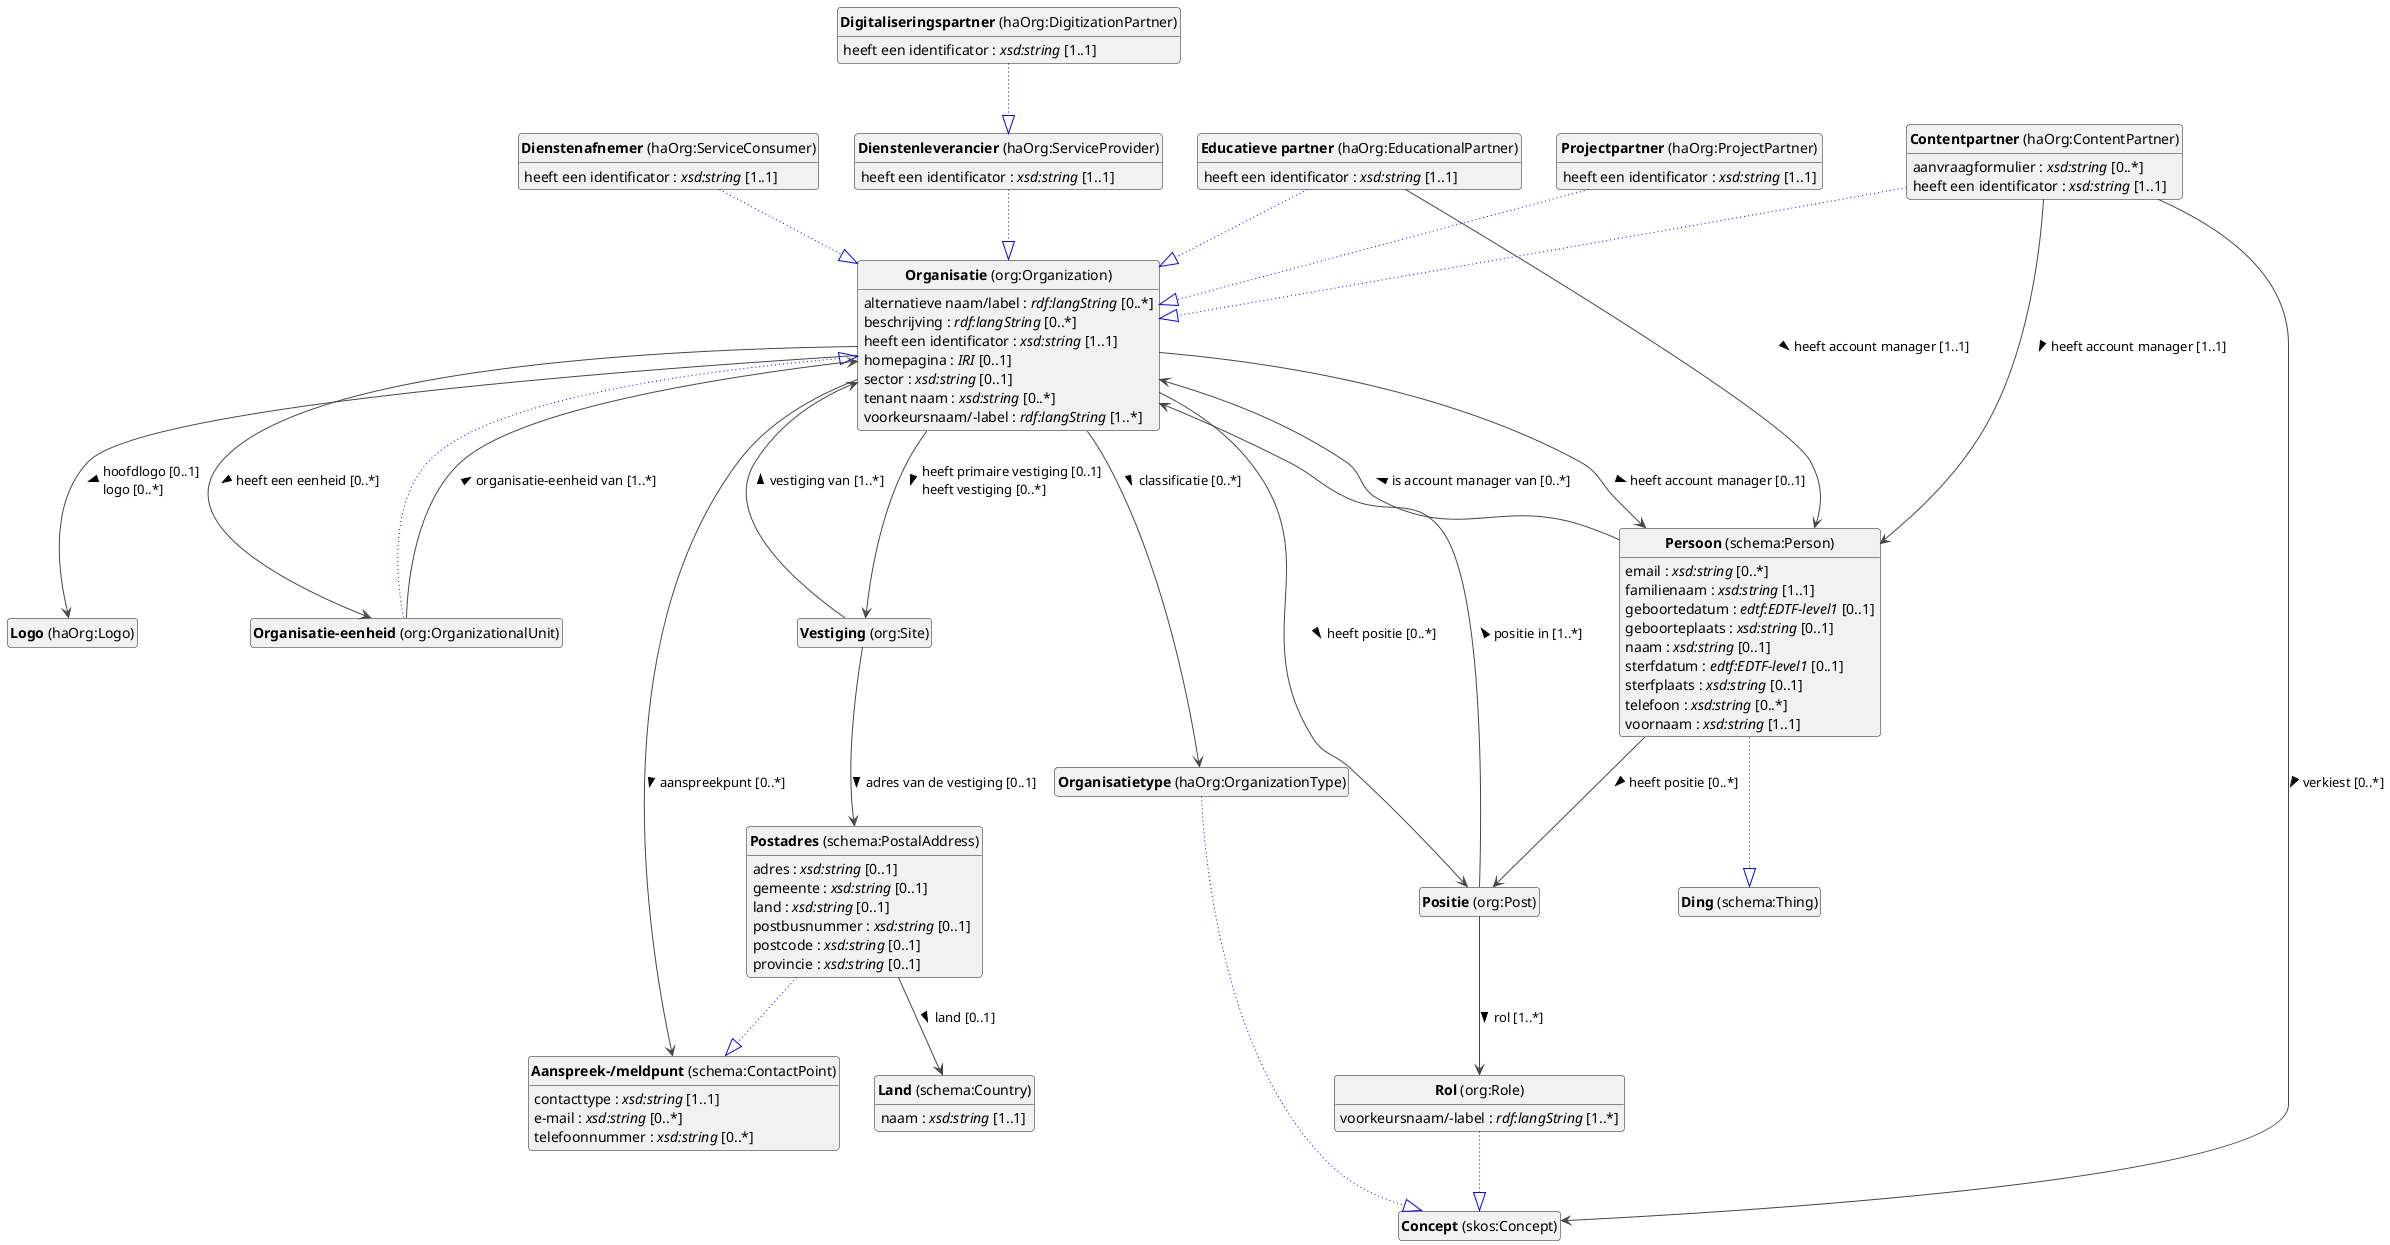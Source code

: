 @startuml
!theme vibrant
skinparam classFontSize 14
!define LIGHTORANGE
skinparam componentStyle uml2
skinparam wrapMessageWidth 1000
skinparam wrapWidth 1000
' skinparam ArrowColor #Maroon
' Remove shadows
skinparam shadowing false
'skinparam linetype polyline
skinparam ArrowMessageAlignment left
top to bottom direction


class "<b>Aanspreek-/meldpunt</b> (schema:ContactPoint)" as schema_ContactPoint [[#schema%3AContactPoint]]
class "<b>Concept</b> (skos:Concept)" as skos_Concept [[../../terms/nl#skos%3AConcept]]
class "<b>Contentpartner</b> (haOrg:ContentPartner)" as haOrg_ContentPartner [[#haOrg%3AContentPartner]]
class "<b>Organisatie</b> (org:Organization)" as org_Organization [[#org%3AOrganization]]
class "<b>Dienstenafnemer</b> (haOrg:ServiceConsumer)" as haOrg_ServiceConsumer [[#haOrg%3AServiceConsumer]]
class "<b>Organisatie</b> (org:Organization)" as org_Organization [[#org%3AOrganization]]
class "<b>Dienstenleverancier</b> (haOrg:ServiceProvider)" as haOrg_ServiceProvider [[#haOrg%3AServiceProvider]]
class "<b>Organisatie</b> (org:Organization)" as org_Organization [[#org%3AOrganization]]
class "<b>Digitaliseringspartner</b> (haOrg:DigitizationPartner)" as haOrg_DigitizationPartner [[#haOrg%3ADigitizationPartner]]
class "<b>Dienstenleverancier</b> (haOrg:ServiceProvider)" as haOrg_ServiceProvider [[#haOrg%3AServiceProvider]]
class "<b>Educatieve partner</b> (haOrg:EducationalPartner)" as haOrg_EducationalPartner [[#haOrg%3AEducationalPartner]]
class "<b>Organisatie</b> (org:Organization)" as org_Organization [[#org%3AOrganization]]
class "<b>Land</b> (schema:Country)" as schema_Country [[#schema%3ACountry]]
class "<b>Logo</b> (haOrg:Logo)" as haOrg_Logo [[#haOrg%3ALogo]]
class "<b>Organisatie</b> (org:Organization)" as org_Organization [[#org%3AOrganization]]
class "<b>Organisatie-eenheid</b> (org:OrganizationalUnit)" as org_OrganizationalUnit [[#org%3AOrganizationalUnit]]
class "<b>Organisatie</b> (org:Organization)" as org_Organization [[#org%3AOrganization]]
class "<b>Organisatietype</b> (haOrg:OrganizationType)" as haOrg_OrganizationType [[#haOrg%3AOrganizationType]]
class "<b>Concept</b> (skos:Concept)" as skos_Concept [[#skos%3AConcept]]
class "<b>Persoon</b> (schema:Person)" as schema_Person [[#schema%3APerson]]
class "<b>Ding</b> (schema:Thing)" as schema_Thing [[#schema%3AThing]]
class "<b>Positie</b> (org:Post)" as org_Post [[#org%3APost]]
class "<b>Postadres</b> (schema:PostalAddress)" as schema_PostalAddress [[#schema%3APostalAddress]]
class "<b>Aanspreek-/meldpunt</b> (schema:ContactPoint)" as schema_ContactPoint [[#schema%3AContactPoint]]
class "<b>Projectpartner</b> (haOrg:ProjectPartner)" as haOrg_ProjectPartner [[#haOrg%3AProjectPartner]]
class "<b>Organisatie</b> (org:Organization)" as org_Organization [[#org%3AOrganization]]
class "<b>Rol</b> (org:Role)" as org_Role [[#org%3ARole]]
class "<b>Concept</b> (skos:Concept)" as skos_Concept [[#skos%3AConcept]]
class "<b>Vestiging</b> (org:Site)" as org_Site [[#org%3ASite]]


schema_ContactPoint : contacttype : <i>xsd:string</i> [1..1]
schema_ContactPoint : e-mail : <i>xsd:string</i> [0..*]
schema_ContactPoint : telefoonnummer : <i>xsd:string</i> [0..*]




haOrg_ContentPartner --|> org_Organization #blue;line.dotted;text:blue

haOrg_ContentPartner : aanvraagformulier : <i>xsd:string</i> [0..*]
haOrg_ContentPartner : heeft een identificator : <i>xsd:string</i> [1..1]
haOrg_ContentPartner --> schema_Person :heeft account manager [1..1]  > 
haOrg_ContentPartner --> skos_Concept :verkiest [0..*]  > 


haOrg_ServiceConsumer --|> org_Organization #blue;line.dotted;text:blue

haOrg_ServiceConsumer : heeft een identificator : <i>xsd:string</i> [1..1]


haOrg_ServiceProvider --|> org_Organization #blue;line.dotted;text:blue

haOrg_ServiceProvider : heeft een identificator : <i>xsd:string</i> [1..1]


haOrg_DigitizationPartner --|> haOrg_ServiceProvider #blue;line.dotted;text:blue

haOrg_DigitizationPartner : heeft een identificator : <i>xsd:string</i> [1..1]


haOrg_EducationalPartner --|> org_Organization #blue;line.dotted;text:blue

haOrg_EducationalPartner : heeft een identificator : <i>xsd:string</i> [1..1]
haOrg_EducationalPartner --> schema_Person :heeft account manager [1..1]  > 



schema_Country : naam : <i>xsd:string</i> [1..1]





org_Organization : alternatieve naam/label : <i>rdf:langString</i> [0..*]
org_Organization : beschrijving : <i>rdf:langString</i> [0..*]
org_Organization : heeft een identificator : <i>xsd:string</i> [1..1]
org_Organization : homepagina : <i>IRI</i> [0..1]
org_Organization : sector : <i>xsd:string</i> [0..1]
org_Organization : tenant naam : <i>xsd:string</i> [0..*]
org_Organization : voorkeursnaam/-label : <i>rdf:langString</i> [1..*]

org_Organization --> haOrg_Logo :hoofdlogo [0..1]  \llogo [0..*]  > 
org_Organization --> haOrg_OrganizationType :classificatie [0..*]  > 
org_Organization --> org_OrganizationalUnit :heeft een eenheid [0..*]  > 
org_Organization --> org_Post :heeft positie [0..*]  > 
org_Organization --> org_Site :heeft primaire vestiging [0..1]  \lheeft vestiging [0..*]  > 

org_Organization --> schema_ContactPoint :aanspreekpunt [0..*]  > 
org_Organization --> schema_Person :heeft account manager [0..1]  > 


org_OrganizationalUnit --|> org_Organization #blue;line.dotted;text:blue

org_OrganizationalUnit --> org_Organization :organisatie-eenheid van [1..*]  > 

haOrg_OrganizationType --|> skos_Concept #blue;line.dotted;text:blue


schema_Person --|> schema_Thing #blue;line.dotted;text:blue

schema_Person : email : <i>xsd:string</i> [0..*]
schema_Person : familienaam : <i>xsd:string</i> [1..1]
schema_Person : geboortedatum : <i>edtf:EDTF-level1</i> [0..1]
schema_Person : geboorteplaats : <i>xsd:string</i> [0..1]
schema_Person : naam : <i>xsd:string</i> [0..1]
schema_Person : sterfdatum : <i>edtf:EDTF-level1</i> [0..1]
schema_Person : sterfplaats : <i>xsd:string</i> [0..1]
schema_Person : telefoon : <i>xsd:string</i> [0..*]
schema_Person : voornaam : <i>xsd:string</i> [1..1]

schema_Person --> org_Organization :is account manager van [0..*]  > 
schema_Person --> org_Post :heeft positie [0..*]  > 



org_Post --> org_Organization :positie in [1..*]  > 
org_Post --> org_Role :rol [1..*]  > 

schema_PostalAddress --|> schema_ContactPoint #blue;line.dotted;text:blue

schema_PostalAddress : adres : <i>xsd:string</i> [0..1]
schema_PostalAddress : gemeente : <i>xsd:string</i> [0..1]
schema_PostalAddress : land : <i>xsd:string</i> [0..1]
schema_PostalAddress : postbusnummer : <i>xsd:string</i> [0..1]
schema_PostalAddress : postcode : <i>xsd:string</i> [0..1]
schema_PostalAddress : provincie : <i>xsd:string</i> [0..1]
schema_PostalAddress --> schema_Country :land [0..1]  > 


haOrg_ProjectPartner --|> org_Organization #blue;line.dotted;text:blue

haOrg_ProjectPartner : heeft een identificator : <i>xsd:string</i> [1..1]


org_Role --|> skos_Concept #blue;line.dotted;text:blue

org_Role : voorkeursnaam/-label : <i>rdf:langString</i> [1..*]



org_Site --> org_Organization :vestiging van [1..*]  > 
org_Site --> schema_PostalAddress :adres van de vestiging [0..1]  > 


hide circle
hide methods
hide empty members
@enduml


